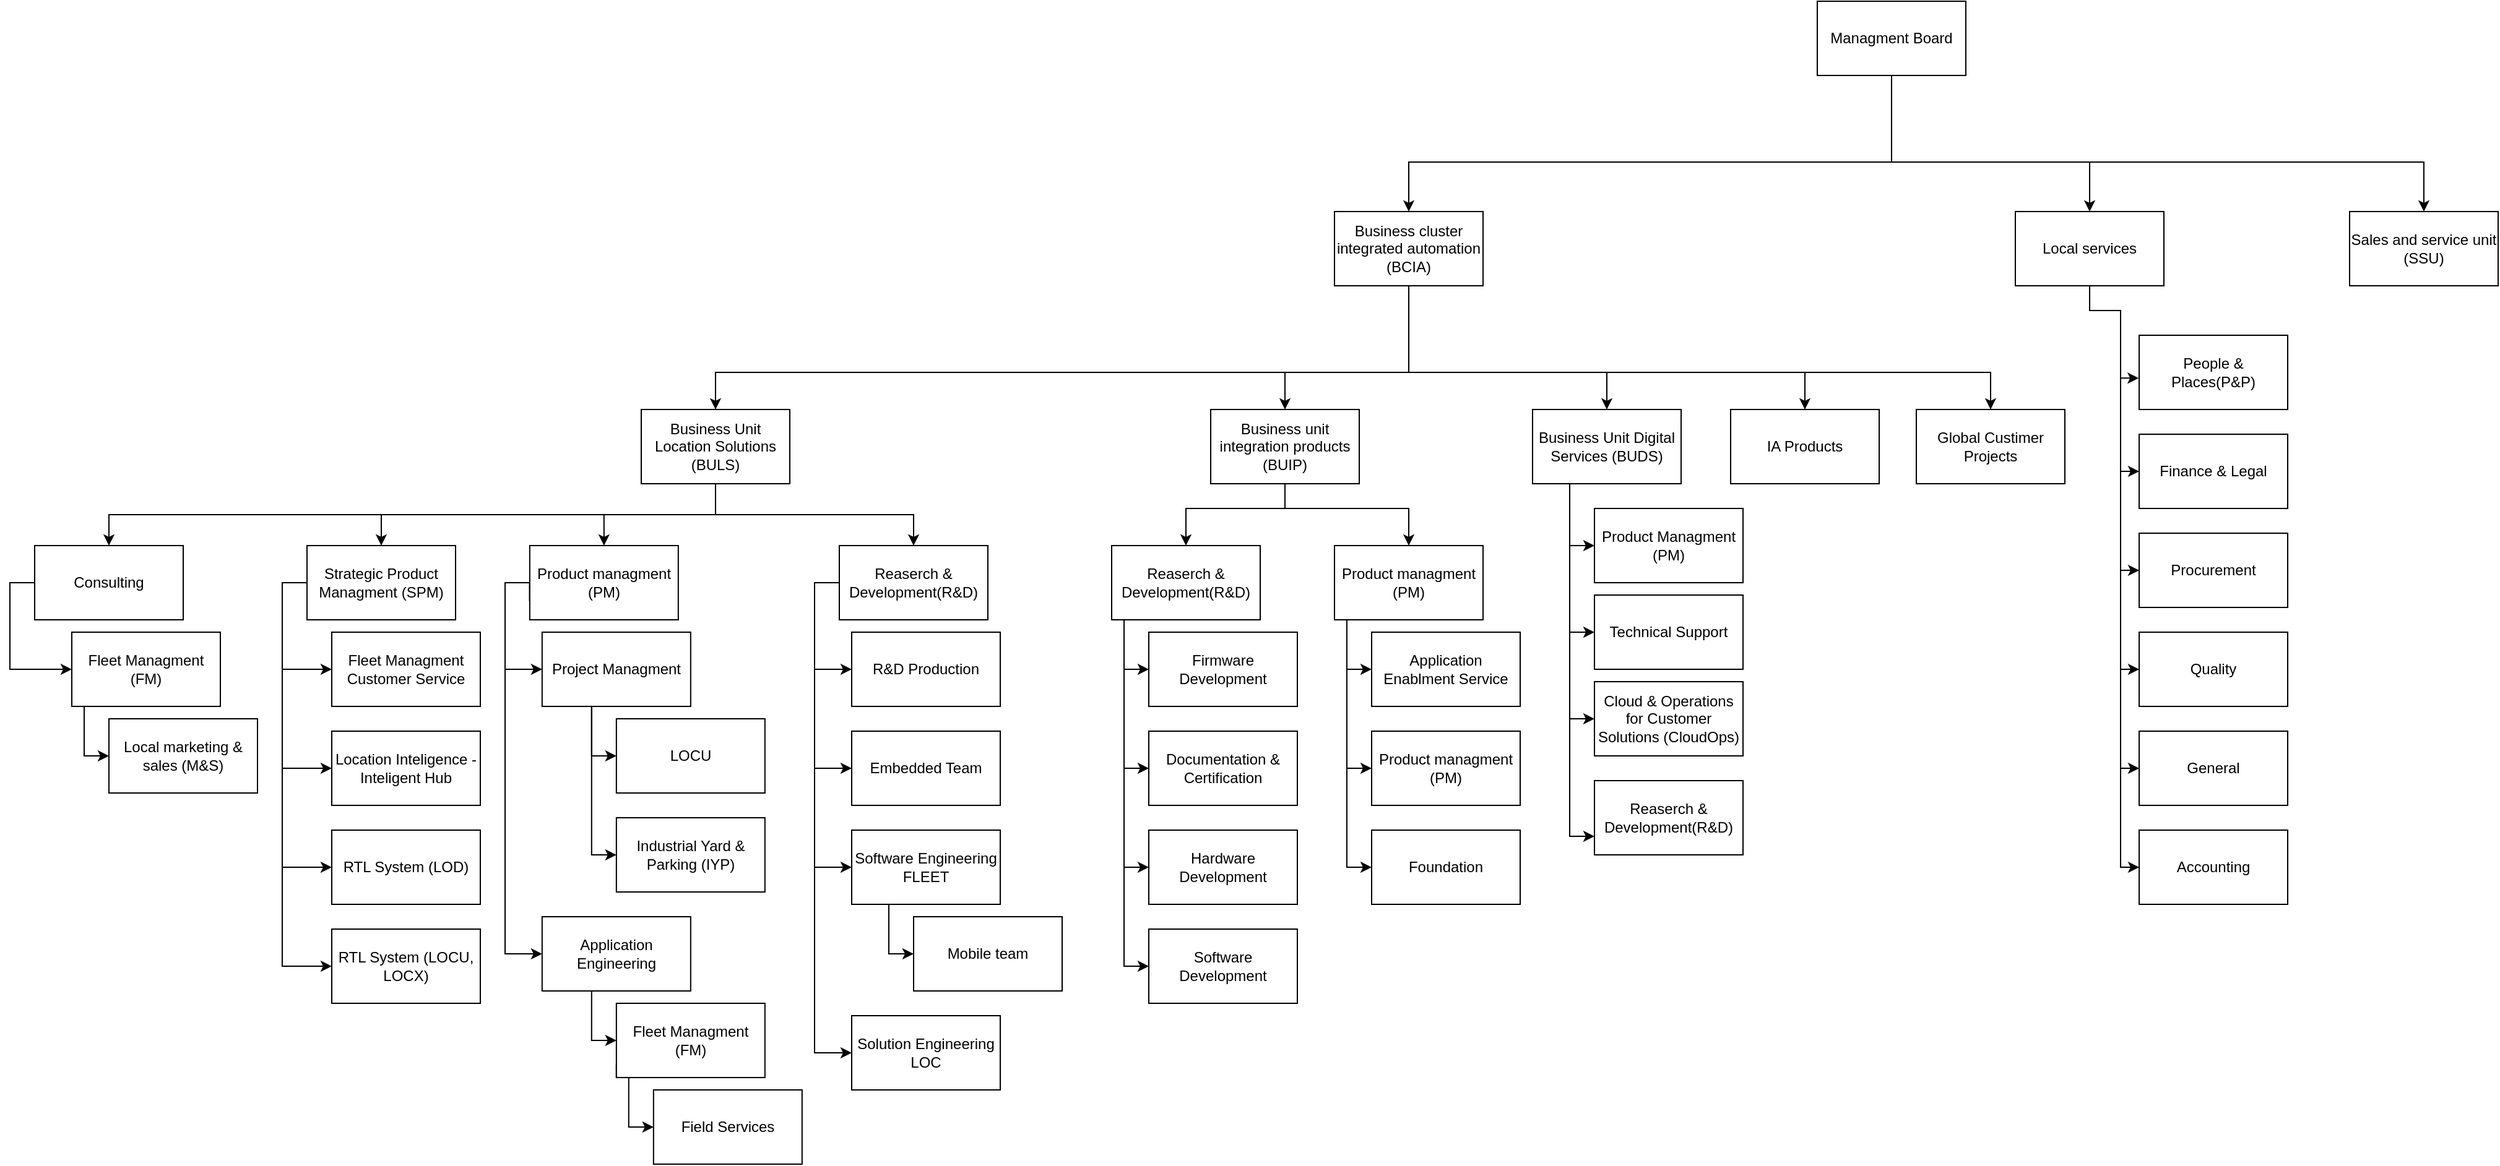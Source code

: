 <mxfile version="26.1.1">
  <diagram id="R2lEEEUBdFMjLlhIrx00" name="Page-1">
    <mxGraphModel dx="4090" dy="3457" grid="1" gridSize="10" guides="1" tooltips="1" connect="1" arrows="1" fold="1" page="1" pageScale="1" pageWidth="850" pageHeight="1100" math="0" shadow="0" extFonts="Permanent Marker^https://fonts.googleapis.com/css?family=Permanent+Marker">
      <root>
        <mxCell id="0" />
        <mxCell id="1" parent="0" />
        <mxCell id="2w3z9gGA-YQDggnAsSwW-51" style="edgeStyle=orthogonalEdgeStyle;rounded=0;orthogonalLoop=1;jettySize=auto;html=1;exitX=0.5;exitY=1;exitDx=0;exitDy=0;entryX=0.5;entryY=0;entryDx=0;entryDy=0;" edge="1" parent="1" source="2w3z9gGA-YQDggnAsSwW-1" target="2w3z9gGA-YQDggnAsSwW-2">
          <mxGeometry relative="1" as="geometry">
            <Array as="points">
              <mxPoint x="-130" y="-1370" />
              <mxPoint x="300" y="-1370" />
            </Array>
          </mxGeometry>
        </mxCell>
        <mxCell id="2w3z9gGA-YQDggnAsSwW-100" style="edgeStyle=orthogonalEdgeStyle;rounded=0;orthogonalLoop=1;jettySize=auto;html=1;exitX=0.75;exitY=1;exitDx=0;exitDy=0;entryX=0.5;entryY=0;entryDx=0;entryDy=0;" edge="1" parent="1" source="2w3z9gGA-YQDggnAsSwW-1" target="2w3z9gGA-YQDggnAsSwW-3">
          <mxGeometry relative="1" as="geometry">
            <Array as="points">
              <mxPoint x="-130" y="-1440" />
              <mxPoint x="-130" y="-1370" />
              <mxPoint x="30" y="-1370" />
            </Array>
          </mxGeometry>
        </mxCell>
        <mxCell id="2w3z9gGA-YQDggnAsSwW-101" style="edgeStyle=orthogonalEdgeStyle;rounded=0;orthogonalLoop=1;jettySize=auto;html=1;exitX=0.5;exitY=1;exitDx=0;exitDy=0;entryX=0.5;entryY=0;entryDx=0;entryDy=0;" edge="1" parent="1" source="2w3z9gGA-YQDggnAsSwW-1" target="2w3z9gGA-YQDggnAsSwW-4">
          <mxGeometry relative="1" as="geometry">
            <Array as="points">
              <mxPoint x="-130" y="-1370" />
              <mxPoint x="-520" y="-1370" />
            </Array>
          </mxGeometry>
        </mxCell>
        <mxCell id="2w3z9gGA-YQDggnAsSwW-1" value="Managment Board" style="rounded=0;whiteSpace=wrap;html=1;" vertex="1" parent="1">
          <mxGeometry x="-190" y="-1500" width="120" height="60" as="geometry" />
        </mxCell>
        <mxCell id="2w3z9gGA-YQDggnAsSwW-2" value="Sales and service unit (SSU)" style="rounded=0;whiteSpace=wrap;html=1;" vertex="1" parent="1">
          <mxGeometry x="240" y="-1330" width="120" height="60" as="geometry" />
        </mxCell>
        <mxCell id="2w3z9gGA-YQDggnAsSwW-87" style="edgeStyle=orthogonalEdgeStyle;rounded=0;orthogonalLoop=1;jettySize=auto;html=1;exitX=0.25;exitY=1;exitDx=0;exitDy=0;entryX=0;entryY=0.5;entryDx=0;entryDy=0;" edge="1" parent="1" source="2w3z9gGA-YQDggnAsSwW-3" target="2w3z9gGA-YQDggnAsSwW-11">
          <mxGeometry relative="1" as="geometry">
            <Array as="points">
              <mxPoint x="30" y="-1270" />
              <mxPoint x="30" y="-1250" />
              <mxPoint x="55" y="-1250" />
              <mxPoint x="55" y="-1120" />
            </Array>
          </mxGeometry>
        </mxCell>
        <mxCell id="2w3z9gGA-YQDggnAsSwW-88" style="edgeStyle=orthogonalEdgeStyle;rounded=0;orthogonalLoop=1;jettySize=auto;html=1;exitX=0.25;exitY=1;exitDx=0;exitDy=0;entryX=0;entryY=0.5;entryDx=0;entryDy=0;" edge="1" parent="1" source="2w3z9gGA-YQDggnAsSwW-3" target="2w3z9gGA-YQDggnAsSwW-12">
          <mxGeometry relative="1" as="geometry">
            <Array as="points">
              <mxPoint x="30" y="-1270" />
              <mxPoint x="30" y="-1250" />
              <mxPoint x="55" y="-1250" />
              <mxPoint x="55" y="-1040" />
            </Array>
          </mxGeometry>
        </mxCell>
        <mxCell id="2w3z9gGA-YQDggnAsSwW-89" style="edgeStyle=orthogonalEdgeStyle;rounded=0;orthogonalLoop=1;jettySize=auto;html=1;exitX=0.25;exitY=1;exitDx=0;exitDy=0;entryX=0;entryY=0.5;entryDx=0;entryDy=0;" edge="1" parent="1" source="2w3z9gGA-YQDggnAsSwW-3" target="2w3z9gGA-YQDggnAsSwW-13">
          <mxGeometry relative="1" as="geometry">
            <Array as="points">
              <mxPoint x="30" y="-1270" />
              <mxPoint x="30" y="-1250" />
              <mxPoint x="55" y="-1250" />
              <mxPoint x="55" y="-960" />
            </Array>
          </mxGeometry>
        </mxCell>
        <mxCell id="2w3z9gGA-YQDggnAsSwW-90" style="edgeStyle=orthogonalEdgeStyle;rounded=0;orthogonalLoop=1;jettySize=auto;html=1;exitX=0.25;exitY=1;exitDx=0;exitDy=0;entryX=0;entryY=0.5;entryDx=0;entryDy=0;" edge="1" parent="1" source="2w3z9gGA-YQDggnAsSwW-3" target="2w3z9gGA-YQDggnAsSwW-14">
          <mxGeometry relative="1" as="geometry">
            <Array as="points">
              <mxPoint x="30" y="-1270" />
              <mxPoint x="30" y="-1250" />
              <mxPoint x="55" y="-1250" />
              <mxPoint x="55" y="-880" />
            </Array>
          </mxGeometry>
        </mxCell>
        <mxCell id="2w3z9gGA-YQDggnAsSwW-91" style="edgeStyle=orthogonalEdgeStyle;rounded=0;orthogonalLoop=1;jettySize=auto;html=1;exitX=0.25;exitY=1;exitDx=0;exitDy=0;entryX=0;entryY=0.5;entryDx=0;entryDy=0;" edge="1" parent="1" source="2w3z9gGA-YQDggnAsSwW-3" target="2w3z9gGA-YQDggnAsSwW-15">
          <mxGeometry relative="1" as="geometry">
            <Array as="points">
              <mxPoint x="30" y="-1270" />
              <mxPoint x="30" y="-1250" />
              <mxPoint x="55" y="-1250" />
              <mxPoint x="55" y="-800" />
            </Array>
          </mxGeometry>
        </mxCell>
        <mxCell id="2w3z9gGA-YQDggnAsSwW-3" value="Local services" style="rounded=0;whiteSpace=wrap;html=1;" vertex="1" parent="1">
          <mxGeometry x="-30" y="-1330" width="120" height="60" as="geometry" />
        </mxCell>
        <mxCell id="2w3z9gGA-YQDggnAsSwW-95" style="edgeStyle=orthogonalEdgeStyle;rounded=0;orthogonalLoop=1;jettySize=auto;html=1;exitX=0.25;exitY=1;exitDx=0;exitDy=0;entryX=0.5;entryY=0;entryDx=0;entryDy=0;" edge="1" parent="1" source="2w3z9gGA-YQDggnAsSwW-4" target="2w3z9gGA-YQDggnAsSwW-7">
          <mxGeometry relative="1" as="geometry">
            <Array as="points">
              <mxPoint x="-520" y="-1270" />
              <mxPoint x="-520" y="-1200" />
              <mxPoint x="-50" y="-1200" />
            </Array>
          </mxGeometry>
        </mxCell>
        <mxCell id="2w3z9gGA-YQDggnAsSwW-98" style="edgeStyle=orthogonalEdgeStyle;rounded=0;orthogonalLoop=1;jettySize=auto;html=1;exitX=0.5;exitY=1;exitDx=0;exitDy=0;entryX=0.5;entryY=0;entryDx=0;entryDy=0;" edge="1" parent="1" source="2w3z9gGA-YQDggnAsSwW-4" target="2w3z9gGA-YQDggnAsSwW-8">
          <mxGeometry relative="1" as="geometry">
            <Array as="points">
              <mxPoint x="-520" y="-1200" />
              <mxPoint x="-360" y="-1200" />
            </Array>
          </mxGeometry>
        </mxCell>
        <mxCell id="2w3z9gGA-YQDggnAsSwW-99" style="edgeStyle=orthogonalEdgeStyle;rounded=0;orthogonalLoop=1;jettySize=auto;html=1;exitX=0.75;exitY=1;exitDx=0;exitDy=0;entryX=0.5;entryY=0;entryDx=0;entryDy=0;" edge="1" parent="1" source="2w3z9gGA-YQDggnAsSwW-4" target="2w3z9gGA-YQDggnAsSwW-9">
          <mxGeometry relative="1" as="geometry">
            <Array as="points">
              <mxPoint x="-520" y="-1270" />
              <mxPoint x="-520" y="-1200" />
              <mxPoint x="-200" y="-1200" />
            </Array>
          </mxGeometry>
        </mxCell>
        <mxCell id="2w3z9gGA-YQDggnAsSwW-102" style="edgeStyle=orthogonalEdgeStyle;rounded=0;orthogonalLoop=1;jettySize=auto;html=1;exitX=0;exitY=1;exitDx=0;exitDy=0;entryX=0.5;entryY=0;entryDx=0;entryDy=0;" edge="1" parent="1" source="2w3z9gGA-YQDggnAsSwW-4" target="2w3z9gGA-YQDggnAsSwW-6">
          <mxGeometry relative="1" as="geometry">
            <Array as="points">
              <mxPoint x="-520" y="-1270" />
              <mxPoint x="-520" y="-1200" />
              <mxPoint x="-620" y="-1200" />
            </Array>
          </mxGeometry>
        </mxCell>
        <mxCell id="2w3z9gGA-YQDggnAsSwW-103" style="edgeStyle=orthogonalEdgeStyle;rounded=0;orthogonalLoop=1;jettySize=auto;html=1;exitX=0;exitY=1;exitDx=0;exitDy=0;" edge="1" parent="1" source="2w3z9gGA-YQDggnAsSwW-4" target="2w3z9gGA-YQDggnAsSwW-5">
          <mxGeometry relative="1" as="geometry">
            <Array as="points">
              <mxPoint x="-520" y="-1270" />
              <mxPoint x="-520" y="-1200" />
              <mxPoint x="-1080" y="-1200" />
            </Array>
          </mxGeometry>
        </mxCell>
        <mxCell id="2w3z9gGA-YQDggnAsSwW-4" value="Business cluster integrated automation (BCIA)" style="rounded=0;whiteSpace=wrap;html=1;" vertex="1" parent="1">
          <mxGeometry x="-580" y="-1330" width="120" height="60" as="geometry" />
        </mxCell>
        <mxCell id="2w3z9gGA-YQDggnAsSwW-105" style="edgeStyle=orthogonalEdgeStyle;rounded=0;orthogonalLoop=1;jettySize=auto;html=1;exitX=0.75;exitY=1;exitDx=0;exitDy=0;" edge="1" parent="1" source="2w3z9gGA-YQDggnAsSwW-5" target="2w3z9gGA-YQDggnAsSwW-30">
          <mxGeometry relative="1" as="geometry">
            <Array as="points">
              <mxPoint x="-1080" y="-1110" />
              <mxPoint x="-1080" y="-1085" />
              <mxPoint x="-920" y="-1085" />
            </Array>
          </mxGeometry>
        </mxCell>
        <mxCell id="2w3z9gGA-YQDggnAsSwW-107" style="edgeStyle=orthogonalEdgeStyle;rounded=0;orthogonalLoop=1;jettySize=auto;html=1;exitX=0.5;exitY=1;exitDx=0;exitDy=0;entryX=0.5;entryY=0;entryDx=0;entryDy=0;" edge="1" parent="1" source="2w3z9gGA-YQDggnAsSwW-5" target="2w3z9gGA-YQDggnAsSwW-31">
          <mxGeometry relative="1" as="geometry" />
        </mxCell>
        <mxCell id="2w3z9gGA-YQDggnAsSwW-108" style="edgeStyle=orthogonalEdgeStyle;rounded=0;orthogonalLoop=1;jettySize=auto;html=1;exitX=0.25;exitY=1;exitDx=0;exitDy=0;" edge="1" parent="1" source="2w3z9gGA-YQDggnAsSwW-5" target="2w3z9gGA-YQDggnAsSwW-40">
          <mxGeometry relative="1" as="geometry">
            <Array as="points">
              <mxPoint x="-1080" y="-1110" />
              <mxPoint x="-1080" y="-1085" />
              <mxPoint x="-1350" y="-1085" />
            </Array>
          </mxGeometry>
        </mxCell>
        <mxCell id="2w3z9gGA-YQDggnAsSwW-109" style="edgeStyle=orthogonalEdgeStyle;rounded=0;orthogonalLoop=1;jettySize=auto;html=1;exitX=0.25;exitY=1;exitDx=0;exitDy=0;entryX=0.5;entryY=0;entryDx=0;entryDy=0;" edge="1" parent="1" source="2w3z9gGA-YQDggnAsSwW-5" target="2w3z9gGA-YQDggnAsSwW-48">
          <mxGeometry relative="1" as="geometry">
            <Array as="points">
              <mxPoint x="-1080" y="-1110" />
              <mxPoint x="-1080" y="-1085" />
              <mxPoint x="-1570" y="-1085" />
            </Array>
          </mxGeometry>
        </mxCell>
        <mxCell id="2w3z9gGA-YQDggnAsSwW-5" value="Business Unit Location Solutions (BULS)" style="rounded=0;whiteSpace=wrap;html=1;" vertex="1" parent="1">
          <mxGeometry x="-1140" y="-1170" width="120" height="60" as="geometry" />
        </mxCell>
        <mxCell id="2w3z9gGA-YQDggnAsSwW-93" style="edgeStyle=orthogonalEdgeStyle;rounded=0;orthogonalLoop=1;jettySize=auto;html=1;exitX=0.25;exitY=1;exitDx=0;exitDy=0;entryX=0.5;entryY=0;entryDx=0;entryDy=0;" edge="1" parent="1" source="2w3z9gGA-YQDggnAsSwW-6" target="2w3z9gGA-YQDggnAsSwW-21">
          <mxGeometry relative="1" as="geometry">
            <Array as="points">
              <mxPoint x="-620" y="-1110" />
              <mxPoint x="-620" y="-1090" />
              <mxPoint x="-700" y="-1090" />
            </Array>
          </mxGeometry>
        </mxCell>
        <mxCell id="2w3z9gGA-YQDggnAsSwW-94" style="edgeStyle=orthogonalEdgeStyle;rounded=0;orthogonalLoop=1;jettySize=auto;html=1;exitX=0.75;exitY=1;exitDx=0;exitDy=0;entryX=0.5;entryY=0;entryDx=0;entryDy=0;" edge="1" parent="1" source="2w3z9gGA-YQDggnAsSwW-6" target="2w3z9gGA-YQDggnAsSwW-20">
          <mxGeometry relative="1" as="geometry">
            <Array as="points">
              <mxPoint x="-620" y="-1110" />
              <mxPoint x="-620" y="-1090" />
              <mxPoint x="-520" y="-1090" />
            </Array>
          </mxGeometry>
        </mxCell>
        <mxCell id="2w3z9gGA-YQDggnAsSwW-6" value="Business unit integration products (BUIP)" style="rounded=0;whiteSpace=wrap;html=1;" vertex="1" parent="1">
          <mxGeometry x="-680" y="-1170" width="120" height="60" as="geometry" />
        </mxCell>
        <mxCell id="2w3z9gGA-YQDggnAsSwW-7" value="Global Custimer Projects" style="rounded=0;whiteSpace=wrap;html=1;" vertex="1" parent="1">
          <mxGeometry x="-110" y="-1170" width="120" height="60" as="geometry" />
        </mxCell>
        <mxCell id="2w3z9gGA-YQDggnAsSwW-82" style="edgeStyle=orthogonalEdgeStyle;rounded=0;orthogonalLoop=1;jettySize=auto;html=1;exitX=0.25;exitY=1;exitDx=0;exitDy=0;entryX=0;entryY=0.5;entryDx=0;entryDy=0;" edge="1" parent="1" source="2w3z9gGA-YQDggnAsSwW-8" target="2w3z9gGA-YQDggnAsSwW-16">
          <mxGeometry relative="1" as="geometry" />
        </mxCell>
        <mxCell id="2w3z9gGA-YQDggnAsSwW-83" style="edgeStyle=orthogonalEdgeStyle;rounded=0;orthogonalLoop=1;jettySize=auto;html=1;exitX=0.25;exitY=1;exitDx=0;exitDy=0;entryX=0;entryY=0.5;entryDx=0;entryDy=0;" edge="1" parent="1" source="2w3z9gGA-YQDggnAsSwW-8" target="2w3z9gGA-YQDggnAsSwW-17">
          <mxGeometry relative="1" as="geometry" />
        </mxCell>
        <mxCell id="2w3z9gGA-YQDggnAsSwW-84" style="edgeStyle=orthogonalEdgeStyle;rounded=0;orthogonalLoop=1;jettySize=auto;html=1;exitX=0.25;exitY=1;exitDx=0;exitDy=0;entryX=0;entryY=0.5;entryDx=0;entryDy=0;" edge="1" parent="1" source="2w3z9gGA-YQDggnAsSwW-8" target="2w3z9gGA-YQDggnAsSwW-18">
          <mxGeometry relative="1" as="geometry" />
        </mxCell>
        <mxCell id="2w3z9gGA-YQDggnAsSwW-85" style="edgeStyle=orthogonalEdgeStyle;rounded=0;orthogonalLoop=1;jettySize=auto;html=1;exitX=0.25;exitY=1;exitDx=0;exitDy=0;entryX=0;entryY=0.75;entryDx=0;entryDy=0;" edge="1" parent="1" source="2w3z9gGA-YQDggnAsSwW-8" target="2w3z9gGA-YQDggnAsSwW-19">
          <mxGeometry relative="1" as="geometry">
            <Array as="points">
              <mxPoint x="-390" y="-1100" />
              <mxPoint x="-390" y="-825" />
            </Array>
          </mxGeometry>
        </mxCell>
        <mxCell id="2w3z9gGA-YQDggnAsSwW-8" value="Business Unit Digital Services (BUDS)" style="rounded=0;whiteSpace=wrap;html=1;" vertex="1" parent="1">
          <mxGeometry x="-420" y="-1170" width="120" height="60" as="geometry" />
        </mxCell>
        <mxCell id="2w3z9gGA-YQDggnAsSwW-9" value="IA Products" style="rounded=0;whiteSpace=wrap;html=1;" vertex="1" parent="1">
          <mxGeometry x="-260" y="-1170" width="120" height="60" as="geometry" />
        </mxCell>
        <mxCell id="2w3z9gGA-YQDggnAsSwW-10" value="People &amp;amp; Places(P&amp;amp;P)" style="rounded=0;whiteSpace=wrap;html=1;" vertex="1" parent="1">
          <mxGeometry x="70" y="-1230" width="120" height="60" as="geometry" />
        </mxCell>
        <mxCell id="2w3z9gGA-YQDggnAsSwW-11" value="Finance &amp;amp; Legal" style="rounded=0;whiteSpace=wrap;html=1;" vertex="1" parent="1">
          <mxGeometry x="70" y="-1150" width="120" height="60" as="geometry" />
        </mxCell>
        <mxCell id="2w3z9gGA-YQDggnAsSwW-12" value="Procurement" style="rounded=0;whiteSpace=wrap;html=1;" vertex="1" parent="1">
          <mxGeometry x="70" y="-1070" width="120" height="60" as="geometry" />
        </mxCell>
        <mxCell id="2w3z9gGA-YQDggnAsSwW-13" value="Quality" style="rounded=0;whiteSpace=wrap;html=1;" vertex="1" parent="1">
          <mxGeometry x="70" y="-990" width="120" height="60" as="geometry" />
        </mxCell>
        <mxCell id="2w3z9gGA-YQDggnAsSwW-14" value="General" style="rounded=0;whiteSpace=wrap;html=1;" vertex="1" parent="1">
          <mxGeometry x="70" y="-910" width="120" height="60" as="geometry" />
        </mxCell>
        <mxCell id="2w3z9gGA-YQDggnAsSwW-15" value="Accounting" style="rounded=0;whiteSpace=wrap;html=1;" vertex="1" parent="1">
          <mxGeometry x="70" y="-830" width="120" height="60" as="geometry" />
        </mxCell>
        <mxCell id="2w3z9gGA-YQDggnAsSwW-16" value="Product Managment (PM)" style="rounded=0;whiteSpace=wrap;html=1;" vertex="1" parent="1">
          <mxGeometry x="-370" y="-1090" width="120" height="60" as="geometry" />
        </mxCell>
        <mxCell id="2w3z9gGA-YQDggnAsSwW-17" value="Technical Support" style="rounded=0;whiteSpace=wrap;html=1;" vertex="1" parent="1">
          <mxGeometry x="-370" y="-1020" width="120" height="60" as="geometry" />
        </mxCell>
        <mxCell id="2w3z9gGA-YQDggnAsSwW-18" value="Cloud &amp;amp; Operations for Customer Solutions (CloudOps)" style="rounded=0;whiteSpace=wrap;html=1;" vertex="1" parent="1">
          <mxGeometry x="-370" y="-950" width="120" height="60" as="geometry" />
        </mxCell>
        <mxCell id="2w3z9gGA-YQDggnAsSwW-19" value="Reaserch &amp;amp; Development(R&amp;amp;D)" style="rounded=0;whiteSpace=wrap;html=1;" vertex="1" parent="1">
          <mxGeometry x="-370" y="-870" width="120" height="60" as="geometry" />
        </mxCell>
        <mxCell id="2w3z9gGA-YQDggnAsSwW-79" style="edgeStyle=orthogonalEdgeStyle;rounded=0;orthogonalLoop=1;jettySize=auto;html=1;exitX=0.25;exitY=1;exitDx=0;exitDy=0;entryX=0;entryY=0.5;entryDx=0;entryDy=0;" edge="1" parent="1" source="2w3z9gGA-YQDggnAsSwW-20" target="2w3z9gGA-YQDggnAsSwW-23">
          <mxGeometry relative="1" as="geometry">
            <Array as="points">
              <mxPoint x="-570" y="-1000" />
              <mxPoint x="-570" y="-960" />
            </Array>
          </mxGeometry>
        </mxCell>
        <mxCell id="2w3z9gGA-YQDggnAsSwW-80" style="edgeStyle=orthogonalEdgeStyle;rounded=0;orthogonalLoop=1;jettySize=auto;html=1;exitX=0.25;exitY=1;exitDx=0;exitDy=0;entryX=0;entryY=0.5;entryDx=0;entryDy=0;" edge="1" parent="1" source="2w3z9gGA-YQDggnAsSwW-20" target="2w3z9gGA-YQDggnAsSwW-22">
          <mxGeometry relative="1" as="geometry">
            <Array as="points">
              <mxPoint x="-570" y="-1000" />
              <mxPoint x="-570" y="-880" />
            </Array>
          </mxGeometry>
        </mxCell>
        <mxCell id="2w3z9gGA-YQDggnAsSwW-81" style="edgeStyle=orthogonalEdgeStyle;rounded=0;orthogonalLoop=1;jettySize=auto;html=1;exitX=0.25;exitY=1;exitDx=0;exitDy=0;entryX=0;entryY=0.5;entryDx=0;entryDy=0;" edge="1" parent="1" source="2w3z9gGA-YQDggnAsSwW-20" target="2w3z9gGA-YQDggnAsSwW-24">
          <mxGeometry relative="1" as="geometry">
            <Array as="points">
              <mxPoint x="-570" y="-1000" />
              <mxPoint x="-570" y="-800" />
            </Array>
          </mxGeometry>
        </mxCell>
        <mxCell id="2w3z9gGA-YQDggnAsSwW-20" value="Product managment (PM)" style="rounded=0;whiteSpace=wrap;html=1;" vertex="1" parent="1">
          <mxGeometry x="-580" y="-1060" width="120" height="60" as="geometry" />
        </mxCell>
        <mxCell id="2w3z9gGA-YQDggnAsSwW-75" style="edgeStyle=orthogonalEdgeStyle;rounded=0;orthogonalLoop=1;jettySize=auto;html=1;exitX=0.25;exitY=1;exitDx=0;exitDy=0;entryX=0;entryY=0.5;entryDx=0;entryDy=0;" edge="1" parent="1" source="2w3z9gGA-YQDggnAsSwW-21" target="2w3z9gGA-YQDggnAsSwW-25">
          <mxGeometry relative="1" as="geometry">
            <Array as="points">
              <mxPoint x="-750" y="-1000" />
              <mxPoint x="-750" y="-960" />
            </Array>
          </mxGeometry>
        </mxCell>
        <mxCell id="2w3z9gGA-YQDggnAsSwW-76" style="edgeStyle=orthogonalEdgeStyle;rounded=0;orthogonalLoop=1;jettySize=auto;html=1;exitX=0.25;exitY=1;exitDx=0;exitDy=0;entryX=0;entryY=0.5;entryDx=0;entryDy=0;" edge="1" parent="1" source="2w3z9gGA-YQDggnAsSwW-21" target="2w3z9gGA-YQDggnAsSwW-26">
          <mxGeometry relative="1" as="geometry">
            <Array as="points">
              <mxPoint x="-750" y="-1000" />
              <mxPoint x="-750" y="-880" />
            </Array>
          </mxGeometry>
        </mxCell>
        <mxCell id="2w3z9gGA-YQDggnAsSwW-77" style="edgeStyle=orthogonalEdgeStyle;rounded=0;orthogonalLoop=1;jettySize=auto;html=1;exitX=0.25;exitY=1;exitDx=0;exitDy=0;entryX=0;entryY=0.5;entryDx=0;entryDy=0;" edge="1" parent="1" source="2w3z9gGA-YQDggnAsSwW-21" target="2w3z9gGA-YQDggnAsSwW-27">
          <mxGeometry relative="1" as="geometry">
            <Array as="points">
              <mxPoint x="-750" y="-1000" />
              <mxPoint x="-750" y="-800" />
            </Array>
          </mxGeometry>
        </mxCell>
        <mxCell id="2w3z9gGA-YQDggnAsSwW-78" style="edgeStyle=orthogonalEdgeStyle;rounded=0;orthogonalLoop=1;jettySize=auto;html=1;exitX=0.25;exitY=1;exitDx=0;exitDy=0;entryX=0;entryY=0.5;entryDx=0;entryDy=0;" edge="1" parent="1" source="2w3z9gGA-YQDggnAsSwW-21" target="2w3z9gGA-YQDggnAsSwW-29">
          <mxGeometry relative="1" as="geometry">
            <Array as="points">
              <mxPoint x="-750" y="-1000" />
              <mxPoint x="-750" y="-720" />
            </Array>
          </mxGeometry>
        </mxCell>
        <mxCell id="2w3z9gGA-YQDggnAsSwW-21" value="Reaserch &amp;amp; Development(R&amp;amp;D)" style="rounded=0;whiteSpace=wrap;html=1;" vertex="1" parent="1">
          <mxGeometry x="-760" y="-1060" width="120" height="60" as="geometry" />
        </mxCell>
        <mxCell id="2w3z9gGA-YQDggnAsSwW-22" value="Product managment (PM)" style="rounded=0;whiteSpace=wrap;html=1;" vertex="1" parent="1">
          <mxGeometry x="-550" y="-910" width="120" height="60" as="geometry" />
        </mxCell>
        <mxCell id="2w3z9gGA-YQDggnAsSwW-23" value="Application Enablment Service" style="rounded=0;whiteSpace=wrap;html=1;" vertex="1" parent="1">
          <mxGeometry x="-550" y="-990" width="120" height="60" as="geometry" />
        </mxCell>
        <mxCell id="2w3z9gGA-YQDggnAsSwW-24" value="Foundation" style="rounded=0;whiteSpace=wrap;html=1;" vertex="1" parent="1">
          <mxGeometry x="-550" y="-830" width="120" height="60" as="geometry" />
        </mxCell>
        <mxCell id="2w3z9gGA-YQDggnAsSwW-25" value="Firmware Development" style="rounded=0;whiteSpace=wrap;html=1;" vertex="1" parent="1">
          <mxGeometry x="-730" y="-990" width="120" height="60" as="geometry" />
        </mxCell>
        <mxCell id="2w3z9gGA-YQDggnAsSwW-26" value="Documentation &amp;amp; Certification" style="rounded=0;whiteSpace=wrap;html=1;" vertex="1" parent="1">
          <mxGeometry x="-730" y="-910" width="120" height="60" as="geometry" />
        </mxCell>
        <mxCell id="2w3z9gGA-YQDggnAsSwW-27" value="Hardware Development" style="rounded=0;whiteSpace=wrap;html=1;" vertex="1" parent="1">
          <mxGeometry x="-730" y="-830" width="120" height="60" as="geometry" />
        </mxCell>
        <mxCell id="2w3z9gGA-YQDggnAsSwW-29" value="Software Development" style="rounded=0;whiteSpace=wrap;html=1;" vertex="1" parent="1">
          <mxGeometry x="-730" y="-750" width="120" height="60" as="geometry" />
        </mxCell>
        <mxCell id="2w3z9gGA-YQDggnAsSwW-68" style="edgeStyle=orthogonalEdgeStyle;rounded=0;orthogonalLoop=1;jettySize=auto;html=1;exitX=0;exitY=1;exitDx=0;exitDy=0;entryX=0;entryY=0.5;entryDx=0;entryDy=0;" edge="1" parent="1" source="2w3z9gGA-YQDggnAsSwW-30" target="2w3z9gGA-YQDggnAsSwW-32">
          <mxGeometry relative="1" as="geometry">
            <Array as="points">
              <mxPoint x="-970" y="-1030" />
              <mxPoint x="-1000" y="-1030" />
              <mxPoint x="-1000" y="-960" />
            </Array>
          </mxGeometry>
        </mxCell>
        <mxCell id="2w3z9gGA-YQDggnAsSwW-69" style="edgeStyle=orthogonalEdgeStyle;rounded=0;orthogonalLoop=1;jettySize=auto;html=1;exitX=0;exitY=1;exitDx=0;exitDy=0;entryX=0;entryY=0.5;entryDx=0;entryDy=0;" edge="1" parent="1" source="2w3z9gGA-YQDggnAsSwW-30" target="2w3z9gGA-YQDggnAsSwW-33">
          <mxGeometry relative="1" as="geometry">
            <Array as="points">
              <mxPoint x="-970" y="-1030" />
              <mxPoint x="-1000" y="-1030" />
              <mxPoint x="-1000" y="-880" />
            </Array>
          </mxGeometry>
        </mxCell>
        <mxCell id="2w3z9gGA-YQDggnAsSwW-70" style="edgeStyle=orthogonalEdgeStyle;rounded=0;orthogonalLoop=1;jettySize=auto;html=1;exitX=0;exitY=1;exitDx=0;exitDy=0;entryX=0;entryY=0.5;entryDx=0;entryDy=0;" edge="1" parent="1" source="2w3z9gGA-YQDggnAsSwW-30" target="2w3z9gGA-YQDggnAsSwW-34">
          <mxGeometry relative="1" as="geometry">
            <Array as="points">
              <mxPoint x="-970" y="-1030" />
              <mxPoint x="-1000" y="-1030" />
              <mxPoint x="-1000" y="-800" />
            </Array>
          </mxGeometry>
        </mxCell>
        <mxCell id="2w3z9gGA-YQDggnAsSwW-73" style="edgeStyle=orthogonalEdgeStyle;rounded=0;orthogonalLoop=1;jettySize=auto;html=1;exitX=0;exitY=1;exitDx=0;exitDy=0;entryX=0;entryY=0.5;entryDx=0;entryDy=0;" edge="1" parent="1" source="2w3z9gGA-YQDggnAsSwW-30" target="2w3z9gGA-YQDggnAsSwW-35">
          <mxGeometry relative="1" as="geometry">
            <Array as="points">
              <mxPoint x="-970" y="-1030" />
              <mxPoint x="-1000" y="-1030" />
              <mxPoint x="-1000" y="-650" />
            </Array>
          </mxGeometry>
        </mxCell>
        <mxCell id="2w3z9gGA-YQDggnAsSwW-30" value="Reaserch &amp;amp; Development(R&amp;amp;D)" style="rounded=0;whiteSpace=wrap;html=1;" vertex="1" parent="1">
          <mxGeometry x="-980" y="-1060" width="120" height="60" as="geometry" />
        </mxCell>
        <mxCell id="2w3z9gGA-YQDggnAsSwW-64" style="edgeStyle=orthogonalEdgeStyle;rounded=0;orthogonalLoop=1;jettySize=auto;html=1;exitX=0;exitY=0.75;exitDx=0;exitDy=0;entryX=0;entryY=0.5;entryDx=0;entryDy=0;" edge="1" parent="1" source="2w3z9gGA-YQDggnAsSwW-31" target="2w3z9gGA-YQDggnAsSwW-41">
          <mxGeometry relative="1" as="geometry">
            <Array as="points">
              <mxPoint x="-1230" y="-1030" />
              <mxPoint x="-1250" y="-1030" />
              <mxPoint x="-1250" y="-730" />
            </Array>
          </mxGeometry>
        </mxCell>
        <mxCell id="2w3z9gGA-YQDggnAsSwW-74" style="edgeStyle=orthogonalEdgeStyle;rounded=0;orthogonalLoop=1;jettySize=auto;html=1;exitX=0;exitY=0.75;exitDx=0;exitDy=0;entryX=0;entryY=0.5;entryDx=0;entryDy=0;" edge="1" parent="1" source="2w3z9gGA-YQDggnAsSwW-31" target="2w3z9gGA-YQDggnAsSwW-37">
          <mxGeometry relative="1" as="geometry">
            <Array as="points">
              <mxPoint x="-1230" y="-1030" />
              <mxPoint x="-1250" y="-1030" />
              <mxPoint x="-1250" y="-960" />
            </Array>
          </mxGeometry>
        </mxCell>
        <mxCell id="2w3z9gGA-YQDggnAsSwW-31" value="Product managment (PM)" style="rounded=0;whiteSpace=wrap;html=1;" vertex="1" parent="1">
          <mxGeometry x="-1230.08" y="-1060" width="120" height="60" as="geometry" />
        </mxCell>
        <mxCell id="2w3z9gGA-YQDggnAsSwW-32" value="R&amp;amp;D Production" style="rounded=0;whiteSpace=wrap;html=1;" vertex="1" parent="1">
          <mxGeometry x="-970" y="-990" width="120" height="60" as="geometry" />
        </mxCell>
        <mxCell id="2w3z9gGA-YQDggnAsSwW-33" value="Embedded Team" style="rounded=0;whiteSpace=wrap;html=1;" vertex="1" parent="1">
          <mxGeometry x="-970" y="-910" width="120" height="60" as="geometry" />
        </mxCell>
        <mxCell id="2w3z9gGA-YQDggnAsSwW-72" style="edgeStyle=orthogonalEdgeStyle;rounded=0;orthogonalLoop=1;jettySize=auto;html=1;exitX=0;exitY=1;exitDx=0;exitDy=0;entryX=0;entryY=0.5;entryDx=0;entryDy=0;" edge="1" parent="1" source="2w3z9gGA-YQDggnAsSwW-34" target="2w3z9gGA-YQDggnAsSwW-71">
          <mxGeometry relative="1" as="geometry">
            <Array as="points">
              <mxPoint x="-940" y="-770" />
              <mxPoint x="-940" y="-730" />
            </Array>
          </mxGeometry>
        </mxCell>
        <mxCell id="2w3z9gGA-YQDggnAsSwW-34" value="Software Engineering FLEET" style="rounded=0;whiteSpace=wrap;html=1;" vertex="1" parent="1">
          <mxGeometry x="-970" y="-830" width="120" height="60" as="geometry" />
        </mxCell>
        <mxCell id="2w3z9gGA-YQDggnAsSwW-35" value="Solution Engineering LOC" style="rounded=0;whiteSpace=wrap;html=1;" vertex="1" parent="1">
          <mxGeometry x="-970" y="-680" width="120" height="60" as="geometry" />
        </mxCell>
        <mxCell id="2w3z9gGA-YQDggnAsSwW-59" style="edgeStyle=orthogonalEdgeStyle;rounded=0;orthogonalLoop=1;jettySize=auto;html=1;exitX=0.25;exitY=1;exitDx=0;exitDy=0;entryX=0;entryY=0.5;entryDx=0;entryDy=0;" edge="1" parent="1" source="2w3z9gGA-YQDggnAsSwW-37" target="2w3z9gGA-YQDggnAsSwW-38">
          <mxGeometry relative="1" as="geometry">
            <Array as="points">
              <mxPoint x="-1180.08" y="-930" />
              <mxPoint x="-1180.08" y="-890" />
            </Array>
          </mxGeometry>
        </mxCell>
        <mxCell id="2w3z9gGA-YQDggnAsSwW-60" style="edgeStyle=orthogonalEdgeStyle;rounded=0;orthogonalLoop=1;jettySize=auto;html=1;exitX=0.25;exitY=1;exitDx=0;exitDy=0;entryX=0;entryY=0.5;entryDx=0;entryDy=0;" edge="1" parent="1" source="2w3z9gGA-YQDggnAsSwW-37" target="2w3z9gGA-YQDggnAsSwW-39">
          <mxGeometry relative="1" as="geometry">
            <Array as="points">
              <mxPoint x="-1180.08" y="-930" />
              <mxPoint x="-1180.08" y="-810" />
            </Array>
          </mxGeometry>
        </mxCell>
        <mxCell id="2w3z9gGA-YQDggnAsSwW-37" value="Project Managment" style="rounded=0;whiteSpace=wrap;html=1;" vertex="1" parent="1">
          <mxGeometry x="-1220.08" y="-990" width="120" height="60" as="geometry" />
        </mxCell>
        <mxCell id="2w3z9gGA-YQDggnAsSwW-38" value="LOCU" style="rounded=0;whiteSpace=wrap;html=1;" vertex="1" parent="1">
          <mxGeometry x="-1160.08" y="-920" width="120" height="60" as="geometry" />
        </mxCell>
        <mxCell id="2w3z9gGA-YQDggnAsSwW-39" value="Industrial Yard &amp;amp; Parking (IYP)" style="rounded=0;whiteSpace=wrap;html=1;" vertex="1" parent="1">
          <mxGeometry x="-1160.08" y="-840" width="120" height="60" as="geometry" />
        </mxCell>
        <mxCell id="2w3z9gGA-YQDggnAsSwW-54" style="edgeStyle=orthogonalEdgeStyle;rounded=0;orthogonalLoop=1;jettySize=auto;html=1;exitX=0;exitY=0.5;exitDx=0;exitDy=0;entryX=0;entryY=0.5;entryDx=0;entryDy=0;" edge="1" parent="1" source="2w3z9gGA-YQDggnAsSwW-40" target="2w3z9gGA-YQDggnAsSwW-44">
          <mxGeometry relative="1" as="geometry" />
        </mxCell>
        <mxCell id="2w3z9gGA-YQDggnAsSwW-55" style="edgeStyle=orthogonalEdgeStyle;rounded=0;orthogonalLoop=1;jettySize=auto;html=1;exitX=0;exitY=0.5;exitDx=0;exitDy=0;entryX=0;entryY=0.5;entryDx=0;entryDy=0;" edge="1" parent="1" source="2w3z9gGA-YQDggnAsSwW-40" target="2w3z9gGA-YQDggnAsSwW-45">
          <mxGeometry relative="1" as="geometry" />
        </mxCell>
        <mxCell id="2w3z9gGA-YQDggnAsSwW-56" style="edgeStyle=orthogonalEdgeStyle;rounded=0;orthogonalLoop=1;jettySize=auto;html=1;exitX=0;exitY=0.5;exitDx=0;exitDy=0;entryX=0;entryY=0.5;entryDx=0;entryDy=0;" edge="1" parent="1" source="2w3z9gGA-YQDggnAsSwW-40" target="2w3z9gGA-YQDggnAsSwW-46">
          <mxGeometry relative="1" as="geometry" />
        </mxCell>
        <mxCell id="2w3z9gGA-YQDggnAsSwW-57" style="edgeStyle=orthogonalEdgeStyle;rounded=0;orthogonalLoop=1;jettySize=auto;html=1;exitX=0;exitY=0.5;exitDx=0;exitDy=0;entryX=0;entryY=0.5;entryDx=0;entryDy=0;" edge="1" parent="1" source="2w3z9gGA-YQDggnAsSwW-40" target="2w3z9gGA-YQDggnAsSwW-47">
          <mxGeometry relative="1" as="geometry" />
        </mxCell>
        <mxCell id="2w3z9gGA-YQDggnAsSwW-40" value="Strategic Product Managment (SPM)" style="rounded=0;whiteSpace=wrap;html=1;" vertex="1" parent="1">
          <mxGeometry x="-1410" y="-1060" width="120" height="60" as="geometry" />
        </mxCell>
        <mxCell id="2w3z9gGA-YQDggnAsSwW-62" style="edgeStyle=orthogonalEdgeStyle;rounded=0;orthogonalLoop=1;jettySize=auto;html=1;exitX=0;exitY=1;exitDx=0;exitDy=0;entryX=0;entryY=0.5;entryDx=0;entryDy=0;" edge="1" parent="1" source="2w3z9gGA-YQDggnAsSwW-41" target="2w3z9gGA-YQDggnAsSwW-42">
          <mxGeometry relative="1" as="geometry">
            <Array as="points">
              <mxPoint x="-1180.08" y="-700" />
              <mxPoint x="-1180.08" y="-660" />
            </Array>
          </mxGeometry>
        </mxCell>
        <mxCell id="2w3z9gGA-YQDggnAsSwW-41" value="Application Engineering" style="rounded=0;whiteSpace=wrap;html=1;" vertex="1" parent="1">
          <mxGeometry x="-1220.08" y="-760" width="120" height="60" as="geometry" />
        </mxCell>
        <mxCell id="2w3z9gGA-YQDggnAsSwW-63" style="edgeStyle=orthogonalEdgeStyle;rounded=0;orthogonalLoop=1;jettySize=auto;html=1;exitX=0;exitY=1;exitDx=0;exitDy=0;entryX=0;entryY=0.5;entryDx=0;entryDy=0;" edge="1" parent="1" source="2w3z9gGA-YQDggnAsSwW-42" target="2w3z9gGA-YQDggnAsSwW-43">
          <mxGeometry relative="1" as="geometry">
            <Array as="points">
              <mxPoint x="-1150.08" y="-640" />
              <mxPoint x="-1150.08" y="-590" />
            </Array>
          </mxGeometry>
        </mxCell>
        <mxCell id="2w3z9gGA-YQDggnAsSwW-42" value="Fleet Managment (FM)" style="rounded=0;whiteSpace=wrap;html=1;" vertex="1" parent="1">
          <mxGeometry x="-1160.08" y="-690" width="120" height="60" as="geometry" />
        </mxCell>
        <mxCell id="2w3z9gGA-YQDggnAsSwW-43" value="Field Services" style="rounded=0;whiteSpace=wrap;html=1;" vertex="1" parent="1">
          <mxGeometry x="-1130.08" y="-620" width="120" height="60" as="geometry" />
        </mxCell>
        <mxCell id="2w3z9gGA-YQDggnAsSwW-44" value="Fleet Managment Customer Service" style="rounded=0;whiteSpace=wrap;html=1;" vertex="1" parent="1">
          <mxGeometry x="-1390" y="-990" width="120" height="60" as="geometry" />
        </mxCell>
        <mxCell id="2w3z9gGA-YQDggnAsSwW-45" value="Location Inteligence - Inteligent Hub" style="rounded=0;whiteSpace=wrap;html=1;" vertex="1" parent="1">
          <mxGeometry x="-1390" y="-910" width="120" height="60" as="geometry" />
        </mxCell>
        <mxCell id="2w3z9gGA-YQDggnAsSwW-46" value="RTL System (LOD)" style="rounded=0;whiteSpace=wrap;html=1;" vertex="1" parent="1">
          <mxGeometry x="-1390" y="-830" width="120" height="60" as="geometry" />
        </mxCell>
        <mxCell id="2w3z9gGA-YQDggnAsSwW-47" value="RTL System (LOCU, LOCX)" style="rounded=0;whiteSpace=wrap;html=1;" vertex="1" parent="1">
          <mxGeometry x="-1390" y="-750" width="120" height="60" as="geometry" />
        </mxCell>
        <mxCell id="2w3z9gGA-YQDggnAsSwW-52" style="edgeStyle=orthogonalEdgeStyle;rounded=0;orthogonalLoop=1;jettySize=auto;html=1;exitX=0;exitY=1;exitDx=0;exitDy=0;entryX=0;entryY=0.5;entryDx=0;entryDy=0;" edge="1" parent="1" source="2w3z9gGA-YQDggnAsSwW-48" target="2w3z9gGA-YQDggnAsSwW-49">
          <mxGeometry relative="1" as="geometry">
            <Array as="points">
              <mxPoint x="-1630" y="-1030" />
              <mxPoint x="-1650" y="-1030" />
              <mxPoint x="-1650" y="-960" />
            </Array>
          </mxGeometry>
        </mxCell>
        <mxCell id="2w3z9gGA-YQDggnAsSwW-48" value="Consulting" style="rounded=0;whiteSpace=wrap;html=1;" vertex="1" parent="1">
          <mxGeometry x="-1630" y="-1060" width="120" height="60" as="geometry" />
        </mxCell>
        <mxCell id="2w3z9gGA-YQDggnAsSwW-65" style="edgeStyle=orthogonalEdgeStyle;rounded=0;orthogonalLoop=1;jettySize=auto;html=1;exitX=0;exitY=1;exitDx=0;exitDy=0;entryX=0;entryY=0.5;entryDx=0;entryDy=0;" edge="1" parent="1" source="2w3z9gGA-YQDggnAsSwW-49" target="2w3z9gGA-YQDggnAsSwW-50">
          <mxGeometry relative="1" as="geometry">
            <Array as="points">
              <mxPoint x="-1590" y="-930" />
              <mxPoint x="-1590" y="-890" />
            </Array>
          </mxGeometry>
        </mxCell>
        <mxCell id="2w3z9gGA-YQDggnAsSwW-49" value="Fleet Managment (FM)" style="rounded=0;whiteSpace=wrap;html=1;" vertex="1" parent="1">
          <mxGeometry x="-1600" y="-990" width="120" height="60" as="geometry" />
        </mxCell>
        <mxCell id="2w3z9gGA-YQDggnAsSwW-50" value="Local marketing &amp;amp; sales (M&amp;amp;S)" style="rounded=0;whiteSpace=wrap;html=1;" vertex="1" parent="1">
          <mxGeometry x="-1570" y="-920" width="120" height="60" as="geometry" />
        </mxCell>
        <mxCell id="2w3z9gGA-YQDggnAsSwW-71" value="&lt;div&gt;Mobile team&lt;/div&gt;" style="rounded=0;whiteSpace=wrap;html=1;" vertex="1" parent="1">
          <mxGeometry x="-920" y="-760" width="120" height="60" as="geometry" />
        </mxCell>
        <mxCell id="2w3z9gGA-YQDggnAsSwW-86" style="edgeStyle=orthogonalEdgeStyle;rounded=0;orthogonalLoop=1;jettySize=auto;html=1;exitX=0.25;exitY=1;exitDx=0;exitDy=0;entryX=-0.003;entryY=0.577;entryDx=0;entryDy=0;entryPerimeter=0;" edge="1" parent="1" source="2w3z9gGA-YQDggnAsSwW-3" target="2w3z9gGA-YQDggnAsSwW-10">
          <mxGeometry relative="1" as="geometry">
            <Array as="points">
              <mxPoint x="30" y="-1270" />
              <mxPoint x="30" y="-1250" />
              <mxPoint x="55" y="-1250" />
              <mxPoint x="55" y="-1195" />
            </Array>
          </mxGeometry>
        </mxCell>
      </root>
    </mxGraphModel>
  </diagram>
</mxfile>
